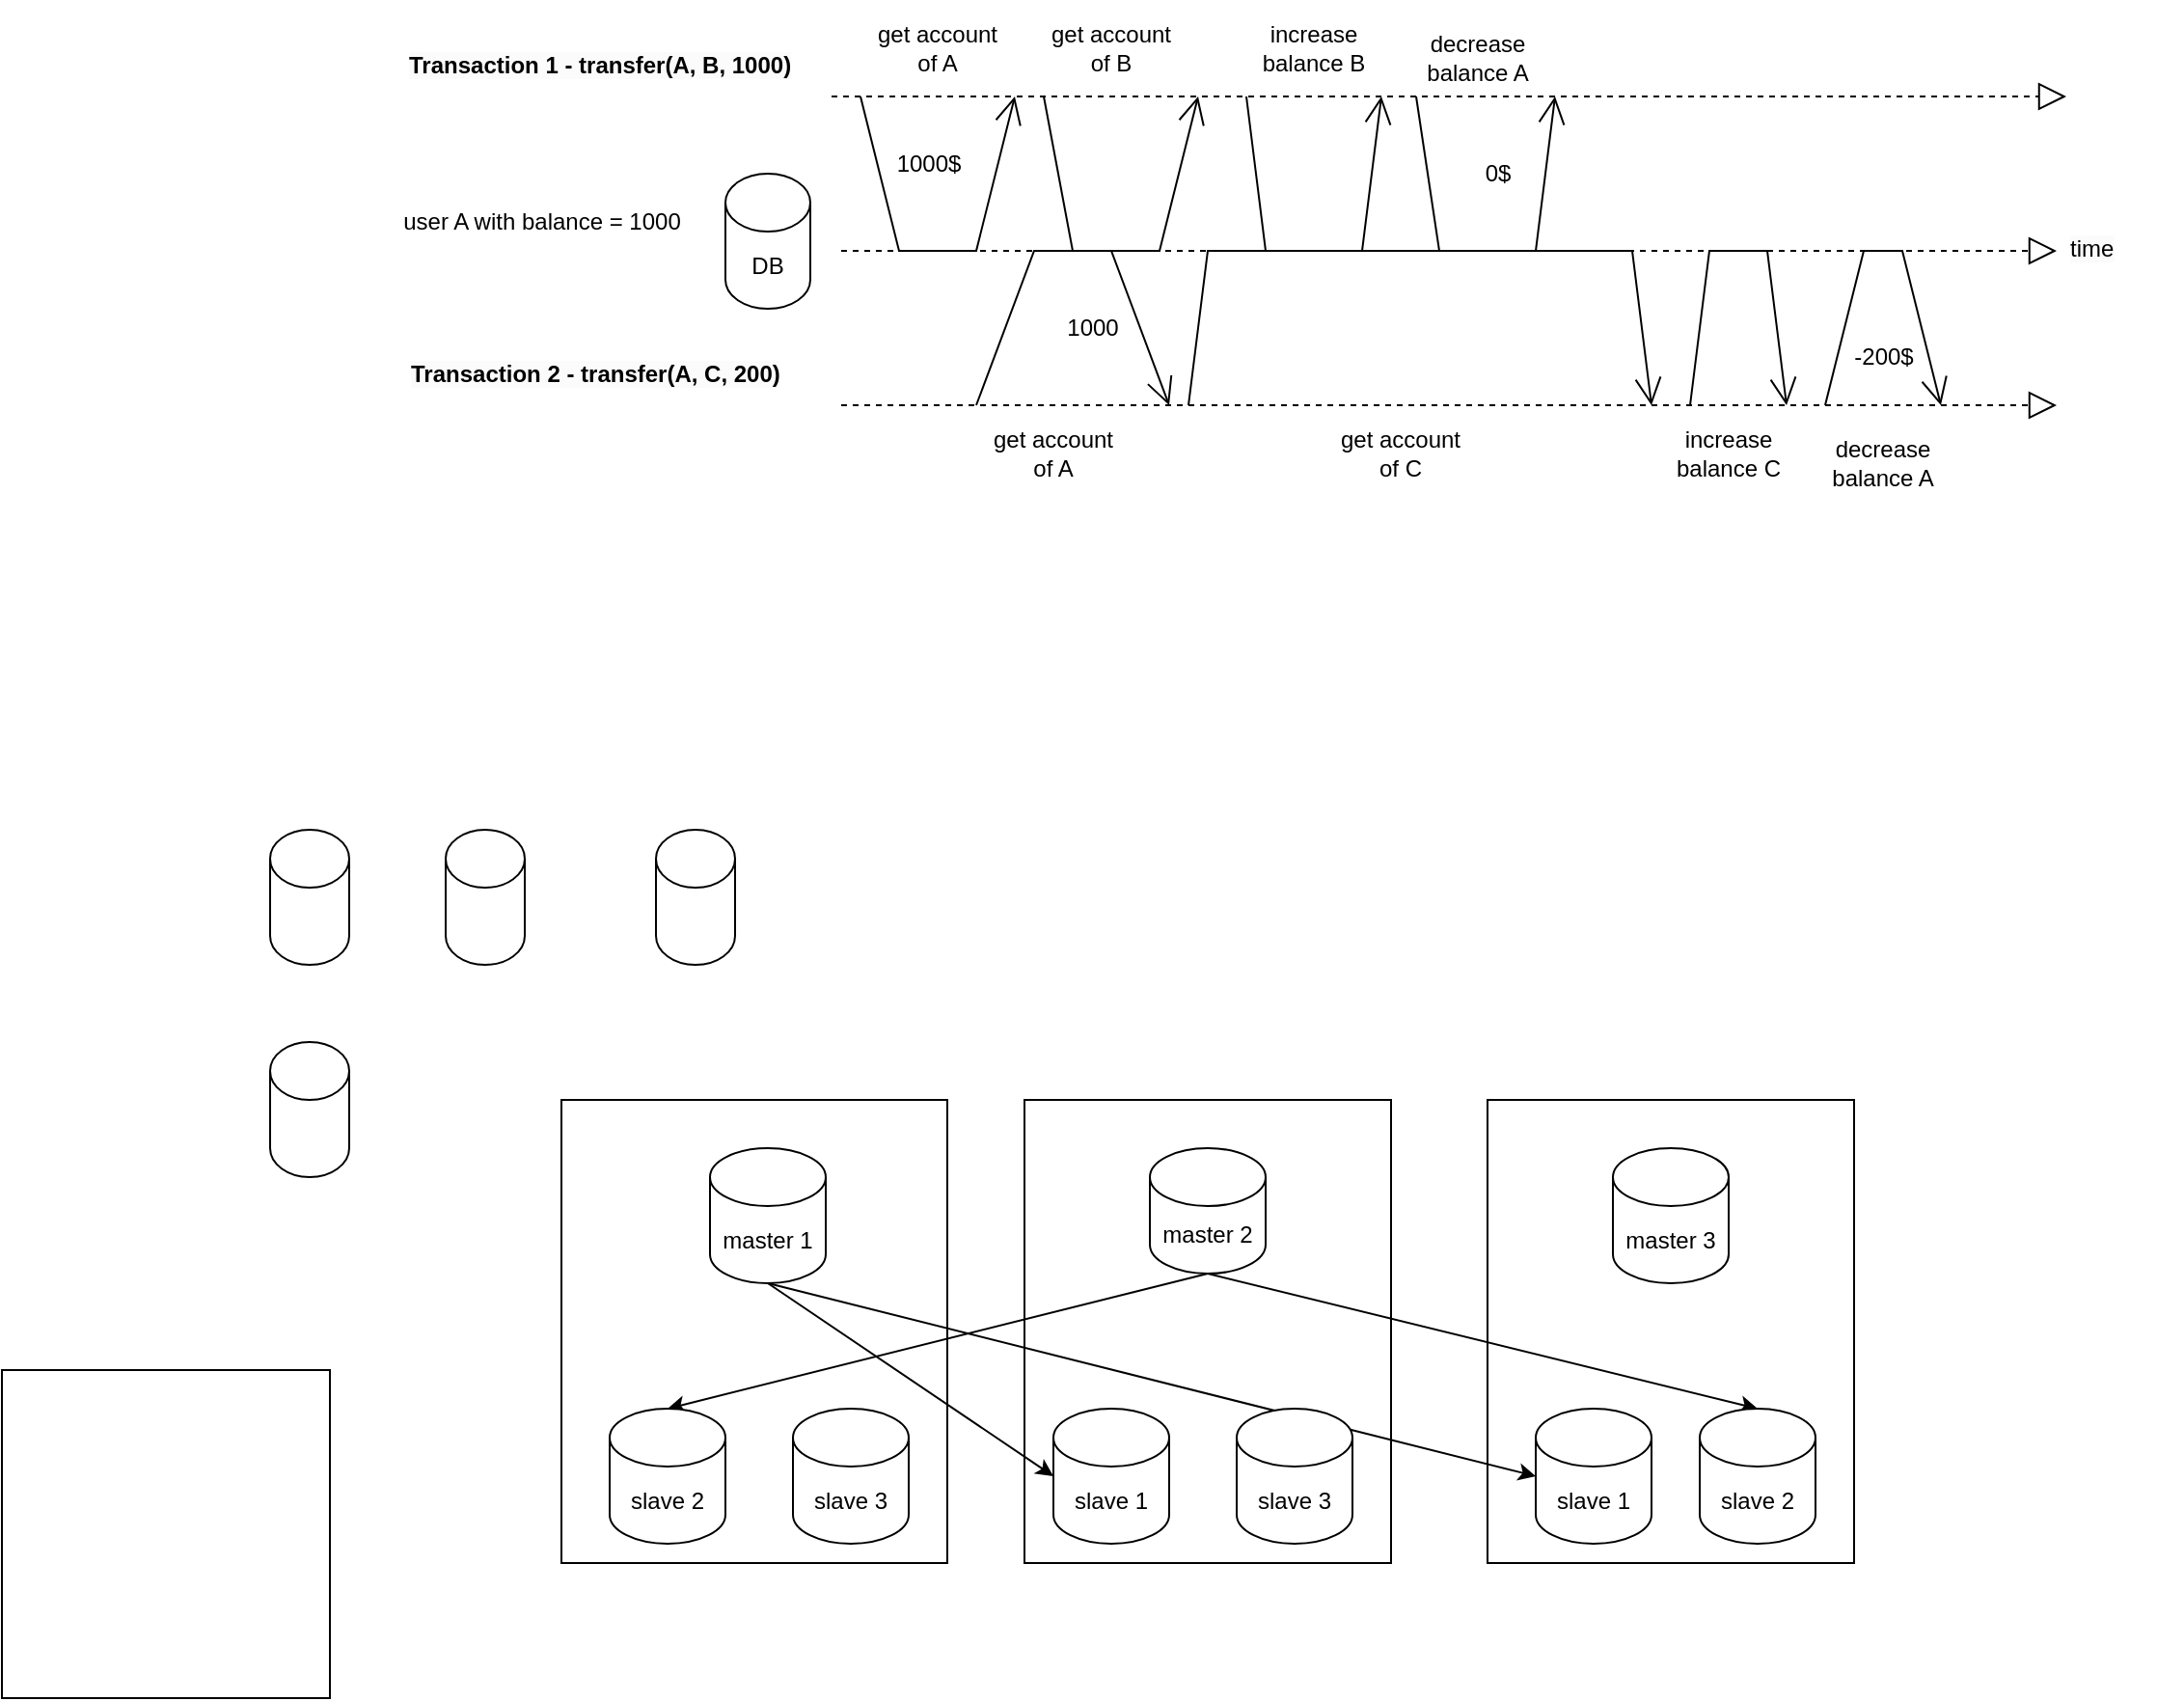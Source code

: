 <mxfile version="20.8.18" type="github">
  <diagram name="Trang-1" id="wNU1H5Y7zv_GKCtgPEAO">
    <mxGraphModel dx="1781" dy="1681" grid="1" gridSize="10" guides="1" tooltips="1" connect="1" arrows="1" fold="1" page="1" pageScale="1" pageWidth="827" pageHeight="1169" math="0" shadow="0">
      <root>
        <mxCell id="0" />
        <mxCell id="1" parent="0" />
        <mxCell id="QZXupjUOMTafXn6LQ9dr-101" value="" style="rounded=0;whiteSpace=wrap;html=1;" vertex="1" parent="1">
          <mxGeometry x="400" y="560" width="190" height="240" as="geometry" />
        </mxCell>
        <mxCell id="QZXupjUOMTafXn6LQ9dr-84" value="" style="rounded=0;whiteSpace=wrap;html=1;" vertex="1" parent="1">
          <mxGeometry x="160" y="560" width="190" height="240" as="geometry" />
        </mxCell>
        <mxCell id="QZXupjUOMTafXn6LQ9dr-1" value="DB" style="shape=cylinder3;whiteSpace=wrap;html=1;boundedLbl=1;backgroundOutline=1;size=15;" vertex="1" parent="1">
          <mxGeometry x="5" y="80" width="44" height="70" as="geometry" />
        </mxCell>
        <mxCell id="QZXupjUOMTafXn6LQ9dr-4" value="user A with balance = 1000" style="text;html=1;strokeColor=none;fillColor=none;align=center;verticalAlign=middle;whiteSpace=wrap;rounded=0;" vertex="1" parent="1">
          <mxGeometry x="-190" y="90" width="200" height="30" as="geometry" />
        </mxCell>
        <mxCell id="QZXupjUOMTafXn6LQ9dr-19" value="" style="endArrow=block;dashed=1;endFill=0;endSize=12;html=1;rounded=0;" edge="1" parent="1">
          <mxGeometry width="160" relative="1" as="geometry">
            <mxPoint x="65" y="120" as="sourcePoint" />
            <mxPoint x="695" y="120" as="targetPoint" />
          </mxGeometry>
        </mxCell>
        <mxCell id="QZXupjUOMTafXn6LQ9dr-22" value="&lt;meta charset=&quot;utf-8&quot;&gt;&lt;span style=&quot;color: rgb(0, 0, 0); font-family: Helvetica; font-size: 12px; font-style: normal; font-variant-ligatures: normal; font-variant-caps: normal; letter-spacing: normal; orphans: 2; text-align: center; text-indent: 0px; text-transform: none; widows: 2; word-spacing: 0px; -webkit-text-stroke-width: 0px; background-color: rgb(251, 251, 251); text-decoration-thickness: initial; text-decoration-style: initial; text-decoration-color: initial; float: none; display: inline !important;&quot;&gt;Transaction 1 -&amp;nbsp;transfer(A, B, 1000)&lt;/span&gt;" style="text;whiteSpace=wrap;html=1;fontStyle=1" vertex="1" parent="1">
          <mxGeometry x="-161" y="10" width="220" height="40" as="geometry" />
        </mxCell>
        <mxCell id="QZXupjUOMTafXn6LQ9dr-24" value="&lt;meta charset=&quot;utf-8&quot;&gt;&lt;span style=&quot;color: rgb(0, 0, 0); font-family: Helvetica; font-size: 12px; font-style: normal; font-variant-ligatures: normal; font-variant-caps: normal; font-weight: 400; letter-spacing: normal; orphans: 2; text-align: center; text-indent: 0px; text-transform: none; widows: 2; word-spacing: 0px; -webkit-text-stroke-width: 0px; background-color: rgb(251, 251, 251); text-decoration-thickness: initial; text-decoration-style: initial; text-decoration-color: initial; float: none; display: inline !important;&quot;&gt;time&lt;/span&gt;" style="text;whiteSpace=wrap;html=1;" vertex="1" parent="1">
          <mxGeometry x="700" y="105" width="60" height="40" as="geometry" />
        </mxCell>
        <mxCell id="QZXupjUOMTafXn6LQ9dr-25" value="" style="endArrow=block;dashed=1;endFill=0;endSize=12;html=1;rounded=0;" edge="1" parent="1">
          <mxGeometry width="160" relative="1" as="geometry">
            <mxPoint x="60" y="40" as="sourcePoint" />
            <mxPoint x="700" y="40" as="targetPoint" />
          </mxGeometry>
        </mxCell>
        <mxCell id="QZXupjUOMTafXn6LQ9dr-27" value="&lt;meta charset=&quot;utf-8&quot;&gt;&lt;span style=&quot;color: rgb(0, 0, 0); font-family: Helvetica; font-size: 12px; font-style: normal; font-variant-ligatures: normal; font-variant-caps: normal; letter-spacing: normal; orphans: 2; text-align: center; text-indent: 0px; text-transform: none; widows: 2; word-spacing: 0px; -webkit-text-stroke-width: 0px; background-color: rgb(251, 251, 251); text-decoration-thickness: initial; text-decoration-style: initial; text-decoration-color: initial; float: none; display: inline !important;&quot;&gt;Transaction 2 -&amp;nbsp;transfer(A, C, 200)&lt;/span&gt;" style="text;whiteSpace=wrap;html=1;fontStyle=1" vertex="1" parent="1">
          <mxGeometry x="-160" y="170" width="220" height="40" as="geometry" />
        </mxCell>
        <mxCell id="QZXupjUOMTafXn6LQ9dr-28" value="" style="endArrow=block;dashed=1;endFill=0;endSize=12;html=1;rounded=0;" edge="1" parent="1">
          <mxGeometry width="160" relative="1" as="geometry">
            <mxPoint x="65" y="200" as="sourcePoint" />
            <mxPoint x="695" y="200" as="targetPoint" />
          </mxGeometry>
        </mxCell>
        <mxCell id="QZXupjUOMTafXn6LQ9dr-34" value="" style="endArrow=open;endFill=1;endSize=12;html=1;rounded=0;" edge="1" parent="1">
          <mxGeometry width="160" relative="1" as="geometry">
            <mxPoint x="170" y="40" as="sourcePoint" />
            <mxPoint x="250" y="40" as="targetPoint" />
            <Array as="points">
              <mxPoint x="185" y="120" />
              <mxPoint x="230" y="120" />
            </Array>
          </mxGeometry>
        </mxCell>
        <mxCell id="QZXupjUOMTafXn6LQ9dr-38" value="" style="endArrow=open;endFill=1;endSize=12;html=1;rounded=0;" edge="1" parent="1">
          <mxGeometry width="160" relative="1" as="geometry">
            <mxPoint x="135" y="200" as="sourcePoint" />
            <mxPoint x="235" y="200" as="targetPoint" />
            <Array as="points">
              <mxPoint x="165" y="120" />
              <mxPoint x="205" y="120" />
            </Array>
          </mxGeometry>
        </mxCell>
        <mxCell id="QZXupjUOMTafXn6LQ9dr-39" value="1000$" style="text;html=1;align=center;verticalAlign=middle;resizable=0;points=[];autosize=1;strokeColor=none;fillColor=none;" vertex="1" parent="1">
          <mxGeometry x="80" y="60" width="60" height="30" as="geometry" />
        </mxCell>
        <mxCell id="QZXupjUOMTafXn6LQ9dr-40" value="1000" style="text;html=1;align=center;verticalAlign=middle;resizable=0;points=[];autosize=1;strokeColor=none;fillColor=none;" vertex="1" parent="1">
          <mxGeometry x="170" y="145" width="50" height="30" as="geometry" />
        </mxCell>
        <mxCell id="QZXupjUOMTafXn6LQ9dr-41" value="" style="endArrow=open;endFill=1;endSize=12;html=1;rounded=0;" edge="1" parent="1">
          <mxGeometry width="160" relative="1" as="geometry">
            <mxPoint x="245" y="200" as="sourcePoint" />
            <mxPoint x="485" y="200" as="targetPoint" />
            <Array as="points">
              <mxPoint x="255" y="120" />
              <mxPoint x="475" y="120" />
            </Array>
          </mxGeometry>
        </mxCell>
        <mxCell id="QZXupjUOMTafXn6LQ9dr-44" value="" style="endArrow=open;endFill=1;endSize=12;html=1;rounded=0;" edge="1" parent="1">
          <mxGeometry width="160" relative="1" as="geometry">
            <mxPoint x="275" y="40" as="sourcePoint" />
            <mxPoint x="345" y="40" as="targetPoint" />
            <Array as="points">
              <mxPoint x="285" y="120" />
              <mxPoint x="335" y="120" />
            </Array>
          </mxGeometry>
        </mxCell>
        <mxCell id="QZXupjUOMTafXn6LQ9dr-47" value="" style="endArrow=open;endFill=1;endSize=12;html=1;rounded=0;" edge="1" parent="1">
          <mxGeometry width="160" relative="1" as="geometry">
            <mxPoint x="575" y="200" as="sourcePoint" />
            <mxPoint x="635" y="200" as="targetPoint" />
            <Array as="points">
              <mxPoint x="595" y="120" />
              <mxPoint x="615" y="120" />
            </Array>
          </mxGeometry>
        </mxCell>
        <mxCell id="QZXupjUOMTafXn6LQ9dr-52" value="" style="endArrow=open;endFill=1;endSize=12;html=1;rounded=0;" edge="1" parent="1">
          <mxGeometry width="160" relative="1" as="geometry">
            <mxPoint x="505" y="200" as="sourcePoint" />
            <mxPoint x="555" y="200" as="targetPoint" />
            <Array as="points">
              <mxPoint x="515" y="120" />
              <mxPoint x="545" y="120" />
            </Array>
          </mxGeometry>
        </mxCell>
        <mxCell id="QZXupjUOMTafXn6LQ9dr-54" value="" style="endArrow=open;endFill=1;endSize=12;html=1;rounded=0;" edge="1" parent="1">
          <mxGeometry width="160" relative="1" as="geometry">
            <mxPoint x="363" y="40" as="sourcePoint" />
            <mxPoint x="435" y="40" as="targetPoint" />
            <Array as="points">
              <mxPoint x="375" y="120" />
              <mxPoint x="425" y="120" />
            </Array>
          </mxGeometry>
        </mxCell>
        <mxCell id="QZXupjUOMTafXn6LQ9dr-59" value="decrease balance A" style="text;html=1;strokeColor=none;fillColor=none;align=center;verticalAlign=middle;whiteSpace=wrap;rounded=0;" vertex="1" parent="1">
          <mxGeometry x="565" y="200" width="80" height="60" as="geometry" />
        </mxCell>
        <mxCell id="QZXupjUOMTafXn6LQ9dr-61" value="increase balance C" style="text;html=1;strokeColor=none;fillColor=none;align=center;verticalAlign=middle;whiteSpace=wrap;rounded=0;" vertex="1" parent="1">
          <mxGeometry x="495" y="210" width="60" height="30" as="geometry" />
        </mxCell>
        <mxCell id="QZXupjUOMTafXn6LQ9dr-62" value="decrease balance A" style="text;html=1;strokeColor=none;fillColor=none;align=center;verticalAlign=middle;whiteSpace=wrap;rounded=0;" vertex="1" parent="1">
          <mxGeometry x="355" y="-10" width="80" height="60" as="geometry" />
        </mxCell>
        <mxCell id="QZXupjUOMTafXn6LQ9dr-63" value="increase balance B" style="text;html=1;strokeColor=none;fillColor=none;align=center;verticalAlign=middle;whiteSpace=wrap;rounded=0;" vertex="1" parent="1">
          <mxGeometry x="280" width="60" height="30" as="geometry" />
        </mxCell>
        <mxCell id="QZXupjUOMTafXn6LQ9dr-64" value="get account of A" style="text;html=1;strokeColor=none;fillColor=none;align=center;verticalAlign=middle;whiteSpace=wrap;rounded=0;" vertex="1" parent="1">
          <mxGeometry x="80" width="70" height="30" as="geometry" />
        </mxCell>
        <mxCell id="QZXupjUOMTafXn6LQ9dr-65" value="get account of B" style="text;html=1;strokeColor=none;fillColor=none;align=center;verticalAlign=middle;whiteSpace=wrap;rounded=0;" vertex="1" parent="1">
          <mxGeometry x="170" width="70" height="30" as="geometry" />
        </mxCell>
        <mxCell id="QZXupjUOMTafXn6LQ9dr-67" value="" style="endArrow=open;endFill=1;endSize=12;html=1;rounded=0;" edge="1" parent="1">
          <mxGeometry width="160" relative="1" as="geometry">
            <mxPoint x="75" y="40" as="sourcePoint" />
            <mxPoint x="155" y="40" as="targetPoint" />
            <Array as="points">
              <mxPoint x="95" y="120" />
              <mxPoint x="135" y="120" />
            </Array>
          </mxGeometry>
        </mxCell>
        <mxCell id="QZXupjUOMTafXn6LQ9dr-68" value="0$" style="text;html=1;align=center;verticalAlign=middle;resizable=0;points=[];autosize=1;strokeColor=none;fillColor=none;" vertex="1" parent="1">
          <mxGeometry x="385" y="65" width="40" height="30" as="geometry" />
        </mxCell>
        <mxCell id="QZXupjUOMTafXn6LQ9dr-69" value="-200$" style="text;html=1;align=center;verticalAlign=middle;resizable=0;points=[];autosize=1;strokeColor=none;fillColor=none;" vertex="1" parent="1">
          <mxGeometry x="580" y="160" width="50" height="30" as="geometry" />
        </mxCell>
        <mxCell id="QZXupjUOMTafXn6LQ9dr-71" value="get account of A" style="text;html=1;strokeColor=none;fillColor=none;align=center;verticalAlign=middle;whiteSpace=wrap;rounded=0;" vertex="1" parent="1">
          <mxGeometry x="140" y="210" width="70" height="30" as="geometry" />
        </mxCell>
        <mxCell id="QZXupjUOMTafXn6LQ9dr-72" value="get account of C" style="text;html=1;strokeColor=none;fillColor=none;align=center;verticalAlign=middle;whiteSpace=wrap;rounded=0;" vertex="1" parent="1">
          <mxGeometry x="320" y="210" width="70" height="30" as="geometry" />
        </mxCell>
        <mxCell id="QZXupjUOMTafXn6LQ9dr-73" value="" style="shape=cylinder3;whiteSpace=wrap;html=1;boundedLbl=1;backgroundOutline=1;size=15;" vertex="1" parent="1">
          <mxGeometry x="-231" y="420" width="41" height="70" as="geometry" />
        </mxCell>
        <mxCell id="QZXupjUOMTafXn6LQ9dr-74" value="" style="shape=cylinder3;whiteSpace=wrap;html=1;boundedLbl=1;backgroundOutline=1;size=15;" vertex="1" parent="1">
          <mxGeometry x="-140" y="420" width="41" height="70" as="geometry" />
        </mxCell>
        <mxCell id="QZXupjUOMTafXn6LQ9dr-75" value="" style="shape=cylinder3;whiteSpace=wrap;html=1;boundedLbl=1;backgroundOutline=1;size=15;" vertex="1" parent="1">
          <mxGeometry x="-31" y="420" width="41" height="70" as="geometry" />
        </mxCell>
        <mxCell id="QZXupjUOMTafXn6LQ9dr-76" value="" style="shape=cylinder3;whiteSpace=wrap;html=1;boundedLbl=1;backgroundOutline=1;size=15;" vertex="1" parent="1">
          <mxGeometry x="-231" y="530" width="41" height="70" as="geometry" />
        </mxCell>
        <mxCell id="QZXupjUOMTafXn6LQ9dr-83" value="" style="rounded=0;whiteSpace=wrap;html=1;" vertex="1" parent="1">
          <mxGeometry x="-370" y="700" width="170" height="170" as="geometry" />
        </mxCell>
        <mxCell id="QZXupjUOMTafXn6LQ9dr-85" value="" style="rounded=0;whiteSpace=wrap;html=1;" vertex="1" parent="1">
          <mxGeometry x="-80" y="560" width="200" height="240" as="geometry" />
        </mxCell>
        <mxCell id="QZXupjUOMTafXn6LQ9dr-102" style="edgeStyle=none;rounded=0;orthogonalLoop=1;jettySize=auto;html=1;entryX=0;entryY=0.5;entryDx=0;entryDy=0;entryPerimeter=0;exitX=0.5;exitY=1;exitDx=0;exitDy=0;exitPerimeter=0;" edge="1" parent="1" source="QZXupjUOMTafXn6LQ9dr-78" target="QZXupjUOMTafXn6LQ9dr-90">
          <mxGeometry relative="1" as="geometry" />
        </mxCell>
        <mxCell id="QZXupjUOMTafXn6LQ9dr-103" style="edgeStyle=none;rounded=0;orthogonalLoop=1;jettySize=auto;html=1;entryX=0;entryY=0.5;entryDx=0;entryDy=0;entryPerimeter=0;exitX=0.5;exitY=1;exitDx=0;exitDy=0;exitPerimeter=0;" edge="1" parent="1" source="QZXupjUOMTafXn6LQ9dr-78" target="QZXupjUOMTafXn6LQ9dr-91">
          <mxGeometry relative="1" as="geometry" />
        </mxCell>
        <mxCell id="QZXupjUOMTafXn6LQ9dr-78" value="master 1" style="shape=cylinder3;whiteSpace=wrap;html=1;boundedLbl=1;backgroundOutline=1;size=15;" vertex="1" parent="1">
          <mxGeometry x="-3" y="585" width="60" height="70" as="geometry" />
        </mxCell>
        <mxCell id="QZXupjUOMTafXn6LQ9dr-104" style="edgeStyle=none;rounded=0;orthogonalLoop=1;jettySize=auto;html=1;entryX=0.5;entryY=0;entryDx=0;entryDy=0;entryPerimeter=0;exitX=0.5;exitY=1;exitDx=0;exitDy=0;exitPerimeter=0;" edge="1" parent="1" source="QZXupjUOMTafXn6LQ9dr-87" target="QZXupjUOMTafXn6LQ9dr-89">
          <mxGeometry relative="1" as="geometry" />
        </mxCell>
        <mxCell id="QZXupjUOMTafXn6LQ9dr-105" style="edgeStyle=none;rounded=0;orthogonalLoop=1;jettySize=auto;html=1;exitX=0.5;exitY=1;exitDx=0;exitDy=0;exitPerimeter=0;entryX=0.5;entryY=0;entryDx=0;entryDy=0;entryPerimeter=0;" edge="1" parent="1" source="QZXupjUOMTafXn6LQ9dr-87" target="QZXupjUOMTafXn6LQ9dr-94">
          <mxGeometry relative="1" as="geometry" />
        </mxCell>
        <mxCell id="QZXupjUOMTafXn6LQ9dr-87" value="master 2" style="shape=cylinder3;whiteSpace=wrap;html=1;boundedLbl=1;backgroundOutline=1;size=15;" vertex="1" parent="1">
          <mxGeometry x="225" y="585" width="60" height="65" as="geometry" />
        </mxCell>
        <mxCell id="QZXupjUOMTafXn6LQ9dr-88" value="master 3" style="shape=cylinder3;whiteSpace=wrap;html=1;boundedLbl=1;backgroundOutline=1;size=15;" vertex="1" parent="1">
          <mxGeometry x="465" y="585" width="60" height="70" as="geometry" />
        </mxCell>
        <mxCell id="QZXupjUOMTafXn6LQ9dr-89" value="slave 2" style="shape=cylinder3;whiteSpace=wrap;html=1;boundedLbl=1;backgroundOutline=1;size=15;" vertex="1" parent="1">
          <mxGeometry x="-55" y="720" width="60" height="70" as="geometry" />
        </mxCell>
        <mxCell id="QZXupjUOMTafXn6LQ9dr-90" value="slave 1" style="shape=cylinder3;whiteSpace=wrap;html=1;boundedLbl=1;backgroundOutline=1;size=15;" vertex="1" parent="1">
          <mxGeometry x="175" y="720" width="60" height="70" as="geometry" />
        </mxCell>
        <mxCell id="QZXupjUOMTafXn6LQ9dr-91" value="slave 1" style="shape=cylinder3;whiteSpace=wrap;html=1;boundedLbl=1;backgroundOutline=1;size=15;" vertex="1" parent="1">
          <mxGeometry x="425" y="720" width="60" height="70" as="geometry" />
        </mxCell>
        <mxCell id="QZXupjUOMTafXn6LQ9dr-92" value="slave 3" style="shape=cylinder3;whiteSpace=wrap;html=1;boundedLbl=1;backgroundOutline=1;size=15;" vertex="1" parent="1">
          <mxGeometry x="40" y="720" width="60" height="70" as="geometry" />
        </mxCell>
        <mxCell id="QZXupjUOMTafXn6LQ9dr-93" value="slave 3" style="shape=cylinder3;whiteSpace=wrap;html=1;boundedLbl=1;backgroundOutline=1;size=15;" vertex="1" parent="1">
          <mxGeometry x="270" y="720" width="60" height="70" as="geometry" />
        </mxCell>
        <mxCell id="QZXupjUOMTafXn6LQ9dr-94" value="slave 2" style="shape=cylinder3;whiteSpace=wrap;html=1;boundedLbl=1;backgroundOutline=1;size=15;" vertex="1" parent="1">
          <mxGeometry x="510" y="720" width="60" height="70" as="geometry" />
        </mxCell>
      </root>
    </mxGraphModel>
  </diagram>
</mxfile>
